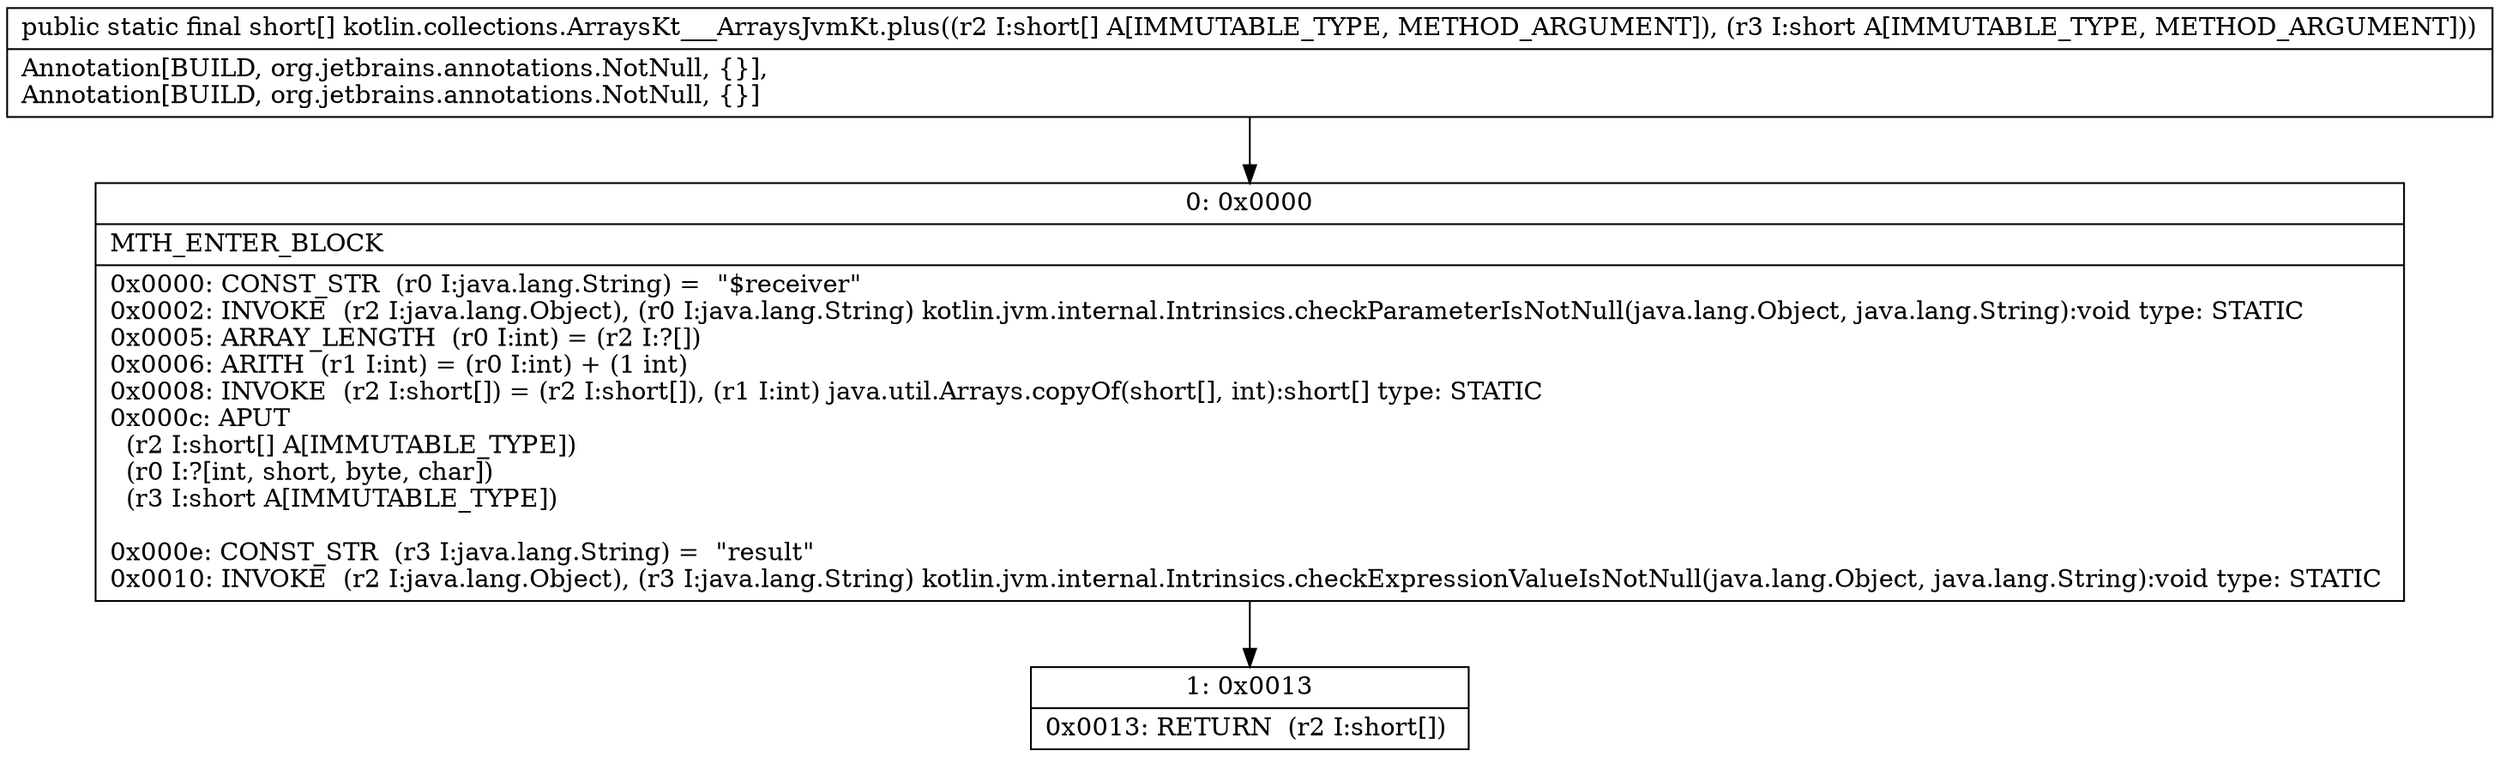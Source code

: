 digraph "CFG forkotlin.collections.ArraysKt___ArraysJvmKt.plus([SS)[S" {
Node_0 [shape=record,label="{0\:\ 0x0000|MTH_ENTER_BLOCK\l|0x0000: CONST_STR  (r0 I:java.lang.String) =  \"$receiver\" \l0x0002: INVOKE  (r2 I:java.lang.Object), (r0 I:java.lang.String) kotlin.jvm.internal.Intrinsics.checkParameterIsNotNull(java.lang.Object, java.lang.String):void type: STATIC \l0x0005: ARRAY_LENGTH  (r0 I:int) = (r2 I:?[]) \l0x0006: ARITH  (r1 I:int) = (r0 I:int) + (1 int) \l0x0008: INVOKE  (r2 I:short[]) = (r2 I:short[]), (r1 I:int) java.util.Arrays.copyOf(short[], int):short[] type: STATIC \l0x000c: APUT  \l  (r2 I:short[] A[IMMUTABLE_TYPE])\l  (r0 I:?[int, short, byte, char])\l  (r3 I:short A[IMMUTABLE_TYPE])\l \l0x000e: CONST_STR  (r3 I:java.lang.String) =  \"result\" \l0x0010: INVOKE  (r2 I:java.lang.Object), (r3 I:java.lang.String) kotlin.jvm.internal.Intrinsics.checkExpressionValueIsNotNull(java.lang.Object, java.lang.String):void type: STATIC \l}"];
Node_1 [shape=record,label="{1\:\ 0x0013|0x0013: RETURN  (r2 I:short[]) \l}"];
MethodNode[shape=record,label="{public static final short[] kotlin.collections.ArraysKt___ArraysJvmKt.plus((r2 I:short[] A[IMMUTABLE_TYPE, METHOD_ARGUMENT]), (r3 I:short A[IMMUTABLE_TYPE, METHOD_ARGUMENT]))  | Annotation[BUILD, org.jetbrains.annotations.NotNull, \{\}], \lAnnotation[BUILD, org.jetbrains.annotations.NotNull, \{\}]\l}"];
MethodNode -> Node_0;
Node_0 -> Node_1;
}


